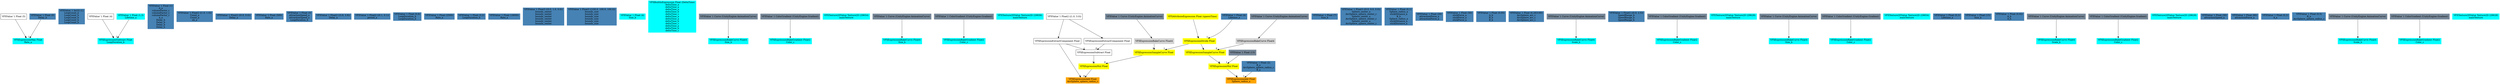 digraph G {
node0 [shape="box" color="cyan" style="filled" label="VFXExpressionMax Float
Rate_a"]
node1 [shape="box" label="VFXValue`1 Float (5)"]
node2 [shape="box" color="steelblue" style="filled" label="VFXValue`1 Float (0)
Delay_b"]
node3 [shape="box" color="steelblue" style="filled" label="VFXValue`1 Int32 (1)
LoopCount_b
LoopCount_b
LoopCount_b
LoopCount_b
LoopCount_b"]
node4 [shape="box" color="cyan" style="filled" label="VFXExpressionSubtract Float
LoopDuration_b"]
node5 [shape="box" label="VFXValue`1 Float (4)"]
node6 [shape="box" color="cyan" style="filled" label="VFXValue`1 Float (1,3)
Lifetime_a"]
node7 [shape="box" color="steelblue" style="filled" label="VFXValue`1 Float (1)
A_a
volumeFactor_c
volumeFactor_c
volumeFactor_c
A_a
Delay_b
Delay_b
Delay_b
Delay_b"]
node8 [shape="box" color="steelblue" style="filled" label="VFXValue`1 Float2 ((1.0, 1.0))
Count_a
Count_a
nb_a"]
node9 [shape="box" color="steelblue" style="filled" label="VFXValue`1 Float2 ((0.0, 0.0))
Delay_a"]
node10 [shape="box" color="steelblue" style="filled" label="VFXValue`1 Float (500)
Rate_a"]
node11 [shape="box" color="steelblue" style="filled" label="VFXValue`1 Float (3)
attractionSpeed_a
attractionSpeed_a
LoopDuration_b"]
node12 [shape="box" color="steelblue" style="filled" label="VFXValue`1 Float2 ((3.8, 3.8))
Delay_a"]
node13 [shape="box" color="steelblue" style="filled" label="VFXValue`1 Float2 ((0.1, 0.1))
period_a"]
node14 [shape="box" color="steelblue" style="filled" label="VFXValue`1 Float (0,6)
LoopDuration_b
LoopDuration_b"]
node15 [shape="box" color="steelblue" style="filled" label="VFXValue`1 Float (2500)
Rate_a"]
node16 [shape="box" color="steelblue" style="filled" label="VFXValue`1 Float (3,2)
LoopDuration_b"]
node17 [shape="box" color="steelblue" style="filled" label="VFXValue`1 Float (18000)
Rate_a"]
node18 [shape="box" color="steelblue" style="filled" label="VFXValue`1 Float3 ((0.0, 1.0, 0.0))
bounds_center
bounds_center
bounds_center
bounds_center
bounds_center
bounds_center"]
node19 [shape="box" color="steelblue" style="filled" label="VFXValue`1 Float3 ((100.0, 100.0, 100.0))
bounds_size
bounds_size
bounds_size
bounds_size
bounds_size
bounds_size"]
node20 [shape="box" color="cyan" style="filled" label="VFXValue`1 Float (4)
Size_b"]
node21 [shape="box" color="cyan" style="filled" label="VFXBuiltInExpression Float (DeltaTime)
deltaTime_a
deltaTime_a
deltaTime_a
deltaTime_b
deltaTime_c
deltaTime_a
deltaTime_a
deltaTime_b
deltaTime_c
deltaTime_a
deltaTime_b
deltaTime_c"]
node22 [shape="box" color="cyan" style="filled" label="VFXExpressionBakeCurve Float4
Size_b"]
node23 [shape="box" color="lightslategray" style="filled" label="VFXValue`1 Curve (UnityEngine.AnimationCurve)"]
node24 [shape="box" color="cyan" style="filled" label="VFXExpressionBakeGradient Float2
Color_c"]
node25 [shape="box" color="lightslategray" style="filled" label="VFXValue`1 ColorGradient (UnityEngine.Gradient)"]
node26 [shape="box" color="cyan" style="filled" label="VFXTexture2DValue Texture2D (29654)
mainTexture"]
node27 [shape="box" color="cyan" style="filled" label="VFXExpressionBakeCurve Float4
Size_b"]
node28 [shape="box" color="lightslategray" style="filled" label="VFXValue`1 Curve (UnityEngine.AnimationCurve)"]
node29 [shape="box" color="cyan" style="filled" label="VFXExpressionBakeGradient Float2
Color_c"]
node30 [shape="box" color="lightslategray" style="filled" label="VFXValue`1 ColorGradient (UnityEngine.Gradient)"]
node31 [shape="box" color="cyan" style="filled" label="VFXTexture2DValue Texture2D (29656)
mainTexture"]
node32 [shape="box" color="steelblue" style="filled" label="VFXValue`1 Float (4)
Lifetime_a"]
node33 [shape="box" color="steelblue" style="filled" label="VFXValue`1 Float (7)
Size_b"]
node34 [shape="box" color="steelblue" style="filled" label="VFXValue`1 Float3 ((0.0, 0.0, 0.0))
Sphere_center_a
ArcSphere_sphere_center_c
Sphere_center_a
ArcSphere_sphere_center_c
Sphere_center_a
ArcSphere_sphere_center_c"]
node35 [shape="box" color="steelblue" style="filled" label="VFXValue`1 Float (0,1)
Sphere_radius_a
stickDistance_a
B_b
Sphere_radius_a
stickDistance_a
stickDistance_a"]
node36 [shape="box" color="steelblue" style="filled" label="VFXValue`1 Float (20)
attractionForce_a
attractionForce_a"]
node37 [shape="box" color="steelblue" style="filled" label="VFXValue`1 Float (50)
stickForce_a
stickForce_a
stickForce_a"]
node38 [shape="box" color="steelblue" style="filled" label="VFXValue`1 Float (2)
B_a
ArcSphere_sphere_radius_c
B_a"]
node39 [shape="box" color="steelblue" style="filled" label="VFXValue`1 Float (0,05)
A_b
B_b
B_b"]
node40 [shape="box" color="steelblue" style="filled" label="VFXValue`1 Float (6,283185)
ArcSphere_arc_c
ArcSphere_arc_c
ArcSphere_arc_c"]
node41 [shape="box" color="cyan" style="filled" label="VFXExpressionBakeCurve Float4
Scale_b"]
node42 [shape="box" color="lightslategray" style="filled" label="VFXValue`1 Curve (UnityEngine.AnimationCurve)"]
node43 [shape="box" color="steelblue" style="filled" label="VFXValue`1 Float2 ((0.0, 2.5))
SpeedRange_b
SpeedRange_b
SpeedRange_b"]
node44 [shape="box" color="cyan" style="filled" label="VFXExpressionBakeGradient Float2
Color_c"]
node45 [shape="box" color="lightslategray" style="filled" label="VFXValue`1 ColorGradient (UnityEngine.Gradient)"]
node46 [shape="box" color="cyan" style="filled" label="VFXTexture2DValue Texture2D (29628)
mainTexture"]
node47 [shape="box" color="cyan" style="filled" label="VFXExpressionBakeCurve Float4
Size_b"]
node48 [shape="box" color="lightslategray" style="filled" label="VFXValue`1 Curve (UnityEngine.AnimationCurve)"]
node49 [shape="box" color="cyan" style="filled" label="VFXExpressionBakeGradient Float2
Color_c"]
node50 [shape="box" color="lightslategray" style="filled" label="VFXValue`1 ColorGradient (UnityEngine.Gradient)"]
node51 [shape="box" color="cyan" style="filled" label="VFXTexture2DValue Texture2D (29654)
mainTexture"]
node52 [shape="box" color="steelblue" style="filled" label="VFXValue`1 Float (0,3)
Lifetime_a"]
node53 [shape="box" color="steelblue" style="filled" label="VFXValue`1 Float (15)
Size_b"]
node54 [shape="box" color="steelblue" style="filled" label="VFXValue`1 Float (0,02)
A_b
A_b"]
node55 [shape="box" color="orange" style="filled" label="VFXExpressionAdd Float
ArcSphere_sphere_radius_c"]
node56 [shape="box" color="yellow" style="filled" label="VFXExpressionMul Float"]
node57 [shape="box" color="yellow" style="filled" label="VFXExpressionSampleCurve Float"]
node58 [shape="box" color="lightgray" style="filled" label="VFXExpressionBakeCurve Float4"]
node59 [shape="box" color="lightslategray" style="filled" label="VFXValue`1 Curve (UnityEngine.AnimationCurve)"]
node60 [shape="box" color="yellow" style="filled" label="VFXExpressionDivide Float"]
node61 [shape="box" color="yellow" style="filled" label="VFXAttributeExpression Float (spawnTime)"]
node62 [shape="box" label="VFXExpressionSubtract Float"]
node63 [shape="box" label="VFXExpressionExtractComponent Float"]
node64 [shape="box" label="VFXValue`1 Float2 ((1.0, 3.0))"]
node65 [shape="box" label="VFXExpressionExtractComponent Float"]
node66 [shape="box" color="cyan" style="filled" label="VFXExpressionBakeCurve Float4
Scale_b"]
node67 [shape="box" color="lightslategray" style="filled" label="VFXValue`1 Curve (UnityEngine.AnimationCurve)"]
node68 [shape="box" color="cyan" style="filled" label="VFXExpressionBakeGradient Float2
Color_c"]
node69 [shape="box" color="lightslategray" style="filled" label="VFXValue`1 ColorGradient (UnityEngine.Gradient)"]
node70 [shape="box" color="cyan" style="filled" label="VFXTexture2DValue Texture2D (29628)
mainTexture"]
node71 [shape="box" color="orange" style="filled" label="VFXExpressionAdd Float
Sphere_radius_a"]
node72 [shape="box" color="yellow" style="filled" label="VFXExpressionMul Float"]
node73 [shape="box" color="yellow" style="filled" label="VFXExpressionSampleCurve Float"]
node74 [shape="box" color="lightgray" style="filled" label="VFXExpressionBakeCurve Float4"]
node75 [shape="box" color="lightslategray" style="filled" label="VFXValue`1 Curve (UnityEngine.AnimationCurve)"]
node76 [shape="box" color="lightslategray" style="filled" label="VFXValue`1 Float (13)"]
node77 [shape="box" color="steelblue" style="filled" label="VFXValue`1 Float (30)
attractionSpeed_a"]
node78 [shape="box" color="steelblue" style="filled" label="VFXValue`1 Float (80)
attractionForce_a"]
node79 [shape="box" color="steelblue" style="filled" label="VFXValue`1 Float (0,2)
A_a"]
node80 [shape="box" color="steelblue" style="filled" label="VFXValue`1 Float (0,5)
B_a
ArcSphere_sphere_radius_c"]
node81 [shape="box" color="cyan" style="filled" label="VFXExpressionBakeCurve Float4
Scale_b"]
node82 [shape="box" color="lightslategray" style="filled" label="VFXValue`1 Curve (UnityEngine.AnimationCurve)"]
node83 [shape="box" color="cyan" style="filled" label="VFXExpressionBakeGradient Float2
Color_c"]
node84 [shape="box" color="lightslategray" style="filled" label="VFXValue`1 ColorGradient (UnityEngine.Gradient)"]
node85 [shape="box" color="cyan" style="filled" label="VFXTexture2DValue Texture2D (29628)
mainTexture"]
node1 -> node0 [headlabel="0"]
node2 -> node0 [headlabel="1"]
node5 -> node4 [headlabel="0"]
node6 -> node4 [headlabel="1"]
node23 -> node22 
node25 -> node24 
node28 -> node27 
node30 -> node29 
node42 -> node41 
node45 -> node44 
node48 -> node47 
node50 -> node49 
node56 -> node55 [headlabel="0"]
node65 -> node55 [headlabel="1"]
node57 -> node56 [headlabel="0"]
node62 -> node56 [headlabel="1"]
node58 -> node57 [headlabel="0"]
node60 -> node57 [headlabel="1"]
node59 -> node58 
node61 -> node60 [headlabel="0"]
node32 -> node60 [headlabel="1"]
node63 -> node62 [headlabel="0"]
node65 -> node62 [headlabel="1"]
node64 -> node63 
node64 -> node65 
node67 -> node66 
node69 -> node68 
node72 -> node71 [headlabel="0"]
node38 -> node71 [headlabel="1"]
node73 -> node72 [headlabel="0"]
node76 -> node72 [headlabel="1"]
node74 -> node73 [headlabel="0"]
node60 -> node73 [headlabel="1"]
node75 -> node74 
node82 -> node81 
node84 -> node83 
}
